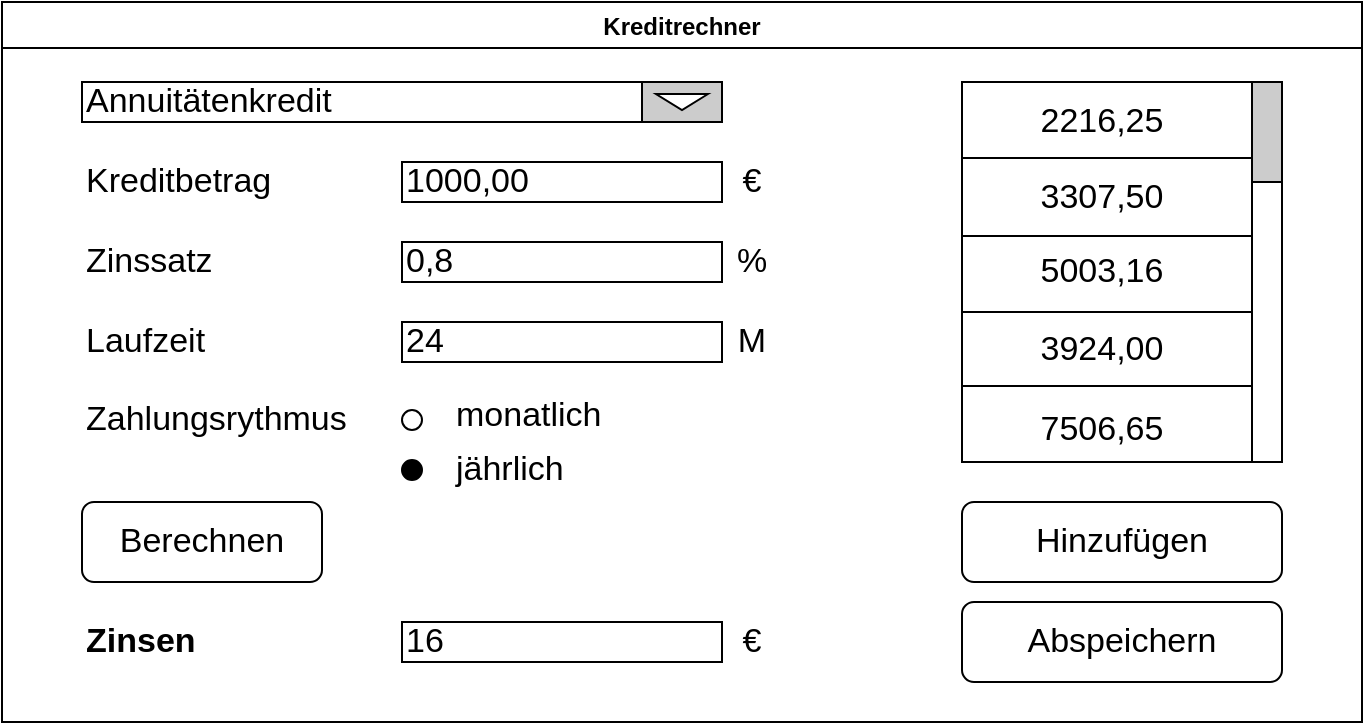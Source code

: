 <mxfile version="14.7.3" type="github">
  <diagram id="f5kF9DEE1ei7IU1X9k2k" name="Page-1">
    <mxGraphModel dx="946" dy="561" grid="1" gridSize="10" guides="1" tooltips="1" connect="1" arrows="1" fold="1" page="1" pageScale="1" pageWidth="827" pageHeight="1169" math="0" shadow="0">
      <root>
        <mxCell id="0" />
        <mxCell id="1" parent="0" />
        <mxCell id="2RssXCRPkM4zAuQoKRuj-2" value="Kreditrechner" style="swimlane;" vertex="1" parent="1">
          <mxGeometry x="80" y="110" width="680" height="360" as="geometry" />
        </mxCell>
        <mxCell id="2RssXCRPkM4zAuQoKRuj-3" value="Kreditbetrag" style="text;html=1;strokeColor=none;fillColor=none;align=left;verticalAlign=middle;whiteSpace=wrap;rounded=0;fontSize=17;" vertex="1" parent="2RssXCRPkM4zAuQoKRuj-2">
          <mxGeometry x="40" y="70" width="140" height="40" as="geometry" />
        </mxCell>
        <mxCell id="2RssXCRPkM4zAuQoKRuj-4" value="Zinssatz" style="text;html=1;strokeColor=none;fillColor=none;align=left;verticalAlign=middle;whiteSpace=wrap;rounded=0;fontSize=17;" vertex="1" parent="2RssXCRPkM4zAuQoKRuj-2">
          <mxGeometry x="40" y="110" width="140" height="40" as="geometry" />
        </mxCell>
        <mxCell id="2RssXCRPkM4zAuQoKRuj-5" value="Laufzeit" style="text;html=1;strokeColor=none;fillColor=none;align=left;verticalAlign=middle;whiteSpace=wrap;rounded=0;fontSize=17;" vertex="1" parent="2RssXCRPkM4zAuQoKRuj-2">
          <mxGeometry x="40" y="150" width="110" height="40" as="geometry" />
        </mxCell>
        <mxCell id="2RssXCRPkM4zAuQoKRuj-6" value="Zinsen" style="text;html=1;strokeColor=none;fillColor=none;align=left;verticalAlign=middle;whiteSpace=wrap;rounded=0;fontSize=17;fontStyle=1" vertex="1" parent="2RssXCRPkM4zAuQoKRuj-2">
          <mxGeometry x="40" y="300" width="100" height="40" as="geometry" />
        </mxCell>
        <mxCell id="2RssXCRPkM4zAuQoKRuj-7" value="" style="ellipse;whiteSpace=wrap;html=1;aspect=fixed;fontSize=17;align=left;" vertex="1" parent="2RssXCRPkM4zAuQoKRuj-2">
          <mxGeometry x="200" y="204" width="10" height="10" as="geometry" />
        </mxCell>
        <mxCell id="2RssXCRPkM4zAuQoKRuj-9" value="monatlich" style="text;html=1;strokeColor=none;fillColor=none;align=left;verticalAlign=middle;whiteSpace=wrap;rounded=0;labelBackgroundColor=none;fontSize=17;" vertex="1" parent="2RssXCRPkM4zAuQoKRuj-2">
          <mxGeometry x="225" y="199" width="85" height="15" as="geometry" />
        </mxCell>
        <mxCell id="2RssXCRPkM4zAuQoKRuj-10" value="jährlich" style="text;html=1;strokeColor=none;fillColor=none;align=left;verticalAlign=middle;whiteSpace=wrap;rounded=0;labelBackgroundColor=none;fontSize=17;" vertex="1" parent="2RssXCRPkM4zAuQoKRuj-2">
          <mxGeometry x="225" y="229" width="40" height="10" as="geometry" />
        </mxCell>
        <mxCell id="2RssXCRPkM4zAuQoKRuj-8" value="" style="ellipse;whiteSpace=wrap;html=1;aspect=fixed;fontSize=17;align=left;labelBackgroundColor=none;labelBorderColor=none;fillColor=#000000;" vertex="1" parent="2RssXCRPkM4zAuQoKRuj-2">
          <mxGeometry x="200" y="229" width="10" height="10" as="geometry" />
        </mxCell>
        <mxCell id="2RssXCRPkM4zAuQoKRuj-14" value="Berechnen" style="rounded=1;whiteSpace=wrap;html=1;labelBackgroundColor=none;fontSize=17;align=center;fillColor=#FFFFFF;" vertex="1" parent="2RssXCRPkM4zAuQoKRuj-2">
          <mxGeometry x="40" y="250" width="120" height="40" as="geometry" />
        </mxCell>
        <mxCell id="2RssXCRPkM4zAuQoKRuj-15" value="1000,00" style="rounded=0;whiteSpace=wrap;html=1;labelBackgroundColor=none;fontSize=17;fillColor=#FFFFFF;align=left;" vertex="1" parent="2RssXCRPkM4zAuQoKRuj-2">
          <mxGeometry x="200" y="80" width="160" height="20" as="geometry" />
        </mxCell>
        <mxCell id="2RssXCRPkM4zAuQoKRuj-16" value="0,8" style="rounded=0;whiteSpace=wrap;html=1;labelBackgroundColor=none;fontSize=17;fillColor=#FFFFFF;align=left;" vertex="1" parent="2RssXCRPkM4zAuQoKRuj-2">
          <mxGeometry x="200" y="120" width="160" height="20" as="geometry" />
        </mxCell>
        <mxCell id="2RssXCRPkM4zAuQoKRuj-17" value="24" style="rounded=0;whiteSpace=wrap;html=1;labelBackgroundColor=none;fontSize=17;fillColor=#FFFFFF;align=left;" vertex="1" parent="2RssXCRPkM4zAuQoKRuj-2">
          <mxGeometry x="200" y="160" width="160" height="20" as="geometry" />
        </mxCell>
        <mxCell id="2RssXCRPkM4zAuQoKRuj-18" value="16" style="rounded=0;whiteSpace=wrap;html=1;labelBackgroundColor=none;fontSize=17;fillColor=#FFFFFF;align=left;" vertex="1" parent="2RssXCRPkM4zAuQoKRuj-2">
          <mxGeometry x="200" y="310" width="160" height="20" as="geometry" />
        </mxCell>
        <mxCell id="2RssXCRPkM4zAuQoKRuj-20" value="Hinzufügen" style="rounded=1;whiteSpace=wrap;html=1;labelBackgroundColor=none;fontSize=17;align=center;fillColor=#FFFFFF;" vertex="1" parent="2RssXCRPkM4zAuQoKRuj-2">
          <mxGeometry x="480" y="250" width="160" height="40" as="geometry" />
        </mxCell>
        <mxCell id="2RssXCRPkM4zAuQoKRuj-21" value="Abspeichern" style="rounded=1;whiteSpace=wrap;html=1;labelBackgroundColor=none;fontSize=17;align=center;fillColor=#FFFFFF;" vertex="1" parent="2RssXCRPkM4zAuQoKRuj-2">
          <mxGeometry x="480" y="300" width="160" height="40" as="geometry" />
        </mxCell>
        <mxCell id="2RssXCRPkM4zAuQoKRuj-23" value="%" style="text;html=1;strokeColor=none;fillColor=none;align=center;verticalAlign=middle;whiteSpace=wrap;rounded=0;labelBackgroundColor=none;fontSize=17;" vertex="1" parent="2RssXCRPkM4zAuQoKRuj-2">
          <mxGeometry x="360" y="120" width="30" height="20" as="geometry" />
        </mxCell>
        <mxCell id="2RssXCRPkM4zAuQoKRuj-24" value="M" style="text;html=1;strokeColor=none;fillColor=none;align=center;verticalAlign=middle;whiteSpace=wrap;rounded=0;labelBackgroundColor=none;fontSize=17;" vertex="1" parent="2RssXCRPkM4zAuQoKRuj-2">
          <mxGeometry x="360" y="160" width="30" height="20" as="geometry" />
        </mxCell>
        <mxCell id="2RssXCRPkM4zAuQoKRuj-25" value="€" style="text;html=1;strokeColor=none;fillColor=none;align=center;verticalAlign=middle;whiteSpace=wrap;rounded=0;labelBackgroundColor=none;fontSize=17;" vertex="1" parent="2RssXCRPkM4zAuQoKRuj-2">
          <mxGeometry x="360" y="310" width="30" height="20" as="geometry" />
        </mxCell>
        <mxCell id="2RssXCRPkM4zAuQoKRuj-39" value="" style="shape=table;html=1;whiteSpace=wrap;startSize=0;container=1;collapsible=0;childLayout=tableLayout;labelBackgroundColor=none;fontSize=17;fillColor=#FFFFFF;align=left;columnLines=0;" vertex="1" parent="2RssXCRPkM4zAuQoKRuj-2">
          <mxGeometry x="480" y="40" width="160" height="190" as="geometry" />
        </mxCell>
        <mxCell id="2RssXCRPkM4zAuQoKRuj-40" value="" style="shape=partialRectangle;html=1;whiteSpace=wrap;collapsible=0;dropTarget=0;pointerEvents=0;fillColor=none;top=0;left=0;bottom=0;right=0;points=[[0,0.5],[1,0.5]];portConstraint=eastwest;" vertex="1" parent="2RssXCRPkM4zAuQoKRuj-39">
          <mxGeometry width="160" height="38" as="geometry" />
        </mxCell>
        <mxCell id="2RssXCRPkM4zAuQoKRuj-41" value="" style="shape=partialRectangle;html=1;whiteSpace=wrap;connectable=0;fillColor=none;top=0;left=0;bottom=0;right=0;overflow=hidden;" vertex="1" parent="2RssXCRPkM4zAuQoKRuj-40">
          <mxGeometry width="53" height="38" as="geometry" />
        </mxCell>
        <mxCell id="2RssXCRPkM4zAuQoKRuj-42" value="" style="shape=partialRectangle;html=1;whiteSpace=wrap;connectable=0;fillColor=none;top=0;left=0;bottom=0;right=0;overflow=hidden;align=left;" vertex="1" parent="2RssXCRPkM4zAuQoKRuj-40">
          <mxGeometry x="53" width="57" height="38" as="geometry" />
        </mxCell>
        <mxCell id="2RssXCRPkM4zAuQoKRuj-43" value="" style="shape=partialRectangle;html=1;whiteSpace=wrap;connectable=0;fillColor=none;top=0;left=0;bottom=0;right=0;overflow=hidden;" vertex="1" parent="2RssXCRPkM4zAuQoKRuj-40">
          <mxGeometry x="110" width="50" height="38" as="geometry" />
        </mxCell>
        <mxCell id="2RssXCRPkM4zAuQoKRuj-60" style="shape=partialRectangle;html=1;whiteSpace=wrap;collapsible=0;dropTarget=0;pointerEvents=0;fillColor=none;top=0;left=0;bottom=0;right=0;points=[[0,0.5],[1,0.5]];portConstraint=eastwest;" vertex="1" parent="2RssXCRPkM4zAuQoKRuj-39">
          <mxGeometry y="38" width="160" height="39" as="geometry" />
        </mxCell>
        <mxCell id="2RssXCRPkM4zAuQoKRuj-61" style="shape=partialRectangle;html=1;whiteSpace=wrap;connectable=0;fillColor=none;top=0;left=0;bottom=0;right=0;overflow=hidden;" vertex="1" parent="2RssXCRPkM4zAuQoKRuj-60">
          <mxGeometry width="53" height="39" as="geometry" />
        </mxCell>
        <mxCell id="2RssXCRPkM4zAuQoKRuj-62" value="" style="shape=partialRectangle;html=1;whiteSpace=wrap;connectable=0;fillColor=none;top=0;left=0;bottom=0;right=0;overflow=hidden;" vertex="1" parent="2RssXCRPkM4zAuQoKRuj-60">
          <mxGeometry x="53" width="57" height="39" as="geometry" />
        </mxCell>
        <mxCell id="2RssXCRPkM4zAuQoKRuj-63" style="shape=partialRectangle;html=1;whiteSpace=wrap;connectable=0;fillColor=none;top=0;left=0;bottom=0;right=0;overflow=hidden;" vertex="1" parent="2RssXCRPkM4zAuQoKRuj-60">
          <mxGeometry x="110" width="50" height="39" as="geometry" />
        </mxCell>
        <mxCell id="2RssXCRPkM4zAuQoKRuj-56" style="shape=partialRectangle;html=1;whiteSpace=wrap;collapsible=0;dropTarget=0;pointerEvents=0;fillColor=none;top=0;left=0;bottom=0;right=0;points=[[0,0.5],[1,0.5]];portConstraint=eastwest;" vertex="1" parent="2RssXCRPkM4zAuQoKRuj-39">
          <mxGeometry y="77" width="160" height="38" as="geometry" />
        </mxCell>
        <mxCell id="2RssXCRPkM4zAuQoKRuj-57" style="shape=partialRectangle;html=1;whiteSpace=wrap;connectable=0;fillColor=none;top=0;left=0;bottom=0;right=0;overflow=hidden;" vertex="1" parent="2RssXCRPkM4zAuQoKRuj-56">
          <mxGeometry width="53" height="38" as="geometry" />
        </mxCell>
        <mxCell id="2RssXCRPkM4zAuQoKRuj-58" style="shape=partialRectangle;html=1;whiteSpace=wrap;connectable=0;fillColor=none;top=0;left=0;bottom=0;right=0;overflow=hidden;" vertex="1" parent="2RssXCRPkM4zAuQoKRuj-56">
          <mxGeometry x="53" width="57" height="38" as="geometry" />
        </mxCell>
        <mxCell id="2RssXCRPkM4zAuQoKRuj-59" style="shape=partialRectangle;html=1;whiteSpace=wrap;connectable=0;fillColor=none;top=0;left=0;bottom=0;right=0;overflow=hidden;" vertex="1" parent="2RssXCRPkM4zAuQoKRuj-56">
          <mxGeometry x="110" width="50" height="38" as="geometry" />
        </mxCell>
        <mxCell id="2RssXCRPkM4zAuQoKRuj-44" value="" style="shape=partialRectangle;html=1;whiteSpace=wrap;collapsible=0;dropTarget=0;pointerEvents=0;fillColor=none;top=0;left=0;bottom=0;right=0;points=[[0,0.5],[1,0.5]];portConstraint=eastwest;" vertex="1" parent="2RssXCRPkM4zAuQoKRuj-39">
          <mxGeometry y="115" width="160" height="37" as="geometry" />
        </mxCell>
        <mxCell id="2RssXCRPkM4zAuQoKRuj-45" value="" style="shape=partialRectangle;html=1;whiteSpace=wrap;connectable=0;fillColor=none;top=0;left=0;bottom=0;right=0;overflow=hidden;" vertex="1" parent="2RssXCRPkM4zAuQoKRuj-44">
          <mxGeometry width="53" height="37" as="geometry" />
        </mxCell>
        <mxCell id="2RssXCRPkM4zAuQoKRuj-46" value="" style="shape=partialRectangle;html=1;whiteSpace=wrap;connectable=0;fillColor=none;top=0;left=0;bottom=0;right=0;overflow=hidden;" vertex="1" parent="2RssXCRPkM4zAuQoKRuj-44">
          <mxGeometry x="53" width="57" height="37" as="geometry" />
        </mxCell>
        <mxCell id="2RssXCRPkM4zAuQoKRuj-47" value="" style="shape=partialRectangle;html=1;whiteSpace=wrap;connectable=0;fillColor=none;top=0;left=0;bottom=0;right=0;overflow=hidden;" vertex="1" parent="2RssXCRPkM4zAuQoKRuj-44">
          <mxGeometry x="110" width="50" height="37" as="geometry" />
        </mxCell>
        <mxCell id="2RssXCRPkM4zAuQoKRuj-48" value="" style="shape=partialRectangle;html=1;whiteSpace=wrap;collapsible=0;dropTarget=0;pointerEvents=0;fillColor=none;top=0;left=0;bottom=0;right=0;points=[[0,0.5],[1,0.5]];portConstraint=eastwest;" vertex="1" parent="2RssXCRPkM4zAuQoKRuj-39">
          <mxGeometry y="152" width="160" height="38" as="geometry" />
        </mxCell>
        <mxCell id="2RssXCRPkM4zAuQoKRuj-49" value="" style="shape=partialRectangle;html=1;whiteSpace=wrap;connectable=0;fillColor=none;top=0;left=0;bottom=0;right=0;overflow=hidden;" vertex="1" parent="2RssXCRPkM4zAuQoKRuj-48">
          <mxGeometry width="53" height="38" as="geometry" />
        </mxCell>
        <mxCell id="2RssXCRPkM4zAuQoKRuj-50" value="" style="shape=partialRectangle;html=1;whiteSpace=wrap;connectable=0;fillColor=none;top=0;left=0;bottom=0;right=0;overflow=hidden;" vertex="1" parent="2RssXCRPkM4zAuQoKRuj-48">
          <mxGeometry x="53" width="57" height="38" as="geometry" />
        </mxCell>
        <mxCell id="2RssXCRPkM4zAuQoKRuj-51" value="" style="shape=partialRectangle;html=1;whiteSpace=wrap;connectable=0;fillColor=none;top=0;left=0;bottom=0;right=0;overflow=hidden;" vertex="1" parent="2RssXCRPkM4zAuQoKRuj-48">
          <mxGeometry x="110" width="50" height="38" as="geometry" />
        </mxCell>
        <mxCell id="2RssXCRPkM4zAuQoKRuj-65" value="3307,50" style="text;html=1;strokeColor=none;fillColor=none;align=center;verticalAlign=middle;whiteSpace=wrap;rounded=0;labelBackgroundColor=none;fontSize=17;" vertex="1" parent="2RssXCRPkM4zAuQoKRuj-2">
          <mxGeometry x="480" y="88" width="140" height="20" as="geometry" />
        </mxCell>
        <mxCell id="2RssXCRPkM4zAuQoKRuj-66" value="2216,25" style="text;html=1;strokeColor=none;fillColor=none;align=center;verticalAlign=middle;whiteSpace=wrap;rounded=0;labelBackgroundColor=none;fontSize=17;" vertex="1" parent="2RssXCRPkM4zAuQoKRuj-2">
          <mxGeometry x="480" y="50" width="140" height="20" as="geometry" />
        </mxCell>
        <mxCell id="2RssXCRPkM4zAuQoKRuj-67" value="5003,16" style="text;html=1;strokeColor=none;fillColor=none;align=center;verticalAlign=middle;whiteSpace=wrap;rounded=0;labelBackgroundColor=none;fontSize=17;" vertex="1" parent="2RssXCRPkM4zAuQoKRuj-2">
          <mxGeometry x="480" y="125" width="140" height="20" as="geometry" />
        </mxCell>
        <mxCell id="2RssXCRPkM4zAuQoKRuj-68" value="3924,00" style="text;html=1;strokeColor=none;fillColor=none;align=center;verticalAlign=middle;whiteSpace=wrap;rounded=0;labelBackgroundColor=none;fontSize=17;" vertex="1" parent="2RssXCRPkM4zAuQoKRuj-2">
          <mxGeometry x="480" y="165" width="140" height="17" as="geometry" />
        </mxCell>
        <mxCell id="2RssXCRPkM4zAuQoKRuj-69" value="7506,65" style="text;html=1;strokeColor=none;fillColor=none;align=center;verticalAlign=middle;whiteSpace=wrap;rounded=0;labelBackgroundColor=none;fontSize=17;" vertex="1" parent="2RssXCRPkM4zAuQoKRuj-2">
          <mxGeometry x="480" y="204" width="140" height="20" as="geometry" />
        </mxCell>
        <mxCell id="2RssXCRPkM4zAuQoKRuj-70" value="" style="rounded=0;whiteSpace=wrap;html=1;labelBackgroundColor=none;fontSize=17;fillColor=#FFFFFF;gradientColor=none;align=left;" vertex="1" parent="2RssXCRPkM4zAuQoKRuj-2">
          <mxGeometry x="625" y="70" width="15" height="160" as="geometry" />
        </mxCell>
        <mxCell id="2RssXCRPkM4zAuQoKRuj-71" value="" style="rounded=0;whiteSpace=wrap;html=1;labelBackgroundColor=none;fontSize=17;gradientColor=none;align=left;fillColor=#CCCCCC;" vertex="1" parent="2RssXCRPkM4zAuQoKRuj-2">
          <mxGeometry x="625" y="40" width="15" height="50" as="geometry" />
        </mxCell>
        <mxCell id="2RssXCRPkM4zAuQoKRuj-73" value="Annuitätenkredit" style="rounded=0;whiteSpace=wrap;html=1;labelBackgroundColor=none;fontSize=17;gradientColor=none;align=left;fillColor=#FFFFFF;" vertex="1" parent="2RssXCRPkM4zAuQoKRuj-2">
          <mxGeometry x="40" y="40" width="320" height="20" as="geometry" />
        </mxCell>
        <mxCell id="2RssXCRPkM4zAuQoKRuj-74" value="" style="rounded=0;whiteSpace=wrap;html=1;labelBackgroundColor=none;fontSize=17;gradientColor=none;align=left;fillColor=#CCCCCC;" vertex="1" parent="2RssXCRPkM4zAuQoKRuj-2">
          <mxGeometry x="320" y="40" width="40" height="20" as="geometry" />
        </mxCell>
        <mxCell id="2RssXCRPkM4zAuQoKRuj-78" value="" style="triangle;whiteSpace=wrap;html=1;labelBackgroundColor=none;fontSize=17;gradientColor=none;align=left;fillColor=#FFFFFF;rotation=90;" vertex="1" parent="2RssXCRPkM4zAuQoKRuj-2">
          <mxGeometry x="336" y="37" width="8" height="26" as="geometry" />
        </mxCell>
        <mxCell id="2RssXCRPkM4zAuQoKRuj-80" value="Zahlungsrythmus" style="text;html=1;strokeColor=none;fillColor=none;align=left;verticalAlign=middle;whiteSpace=wrap;rounded=0;labelBackgroundColor=none;fontSize=17;" vertex="1" parent="2RssXCRPkM4zAuQoKRuj-2">
          <mxGeometry x="40" y="199" width="150" height="20" as="geometry" />
        </mxCell>
        <mxCell id="2RssXCRPkM4zAuQoKRuj-22" value="€" style="text;html=1;strokeColor=none;fillColor=none;align=center;verticalAlign=middle;whiteSpace=wrap;rounded=0;labelBackgroundColor=none;fontSize=17;" vertex="1" parent="1">
          <mxGeometry x="440" y="190" width="30" height="20" as="geometry" />
        </mxCell>
      </root>
    </mxGraphModel>
  </diagram>
</mxfile>
